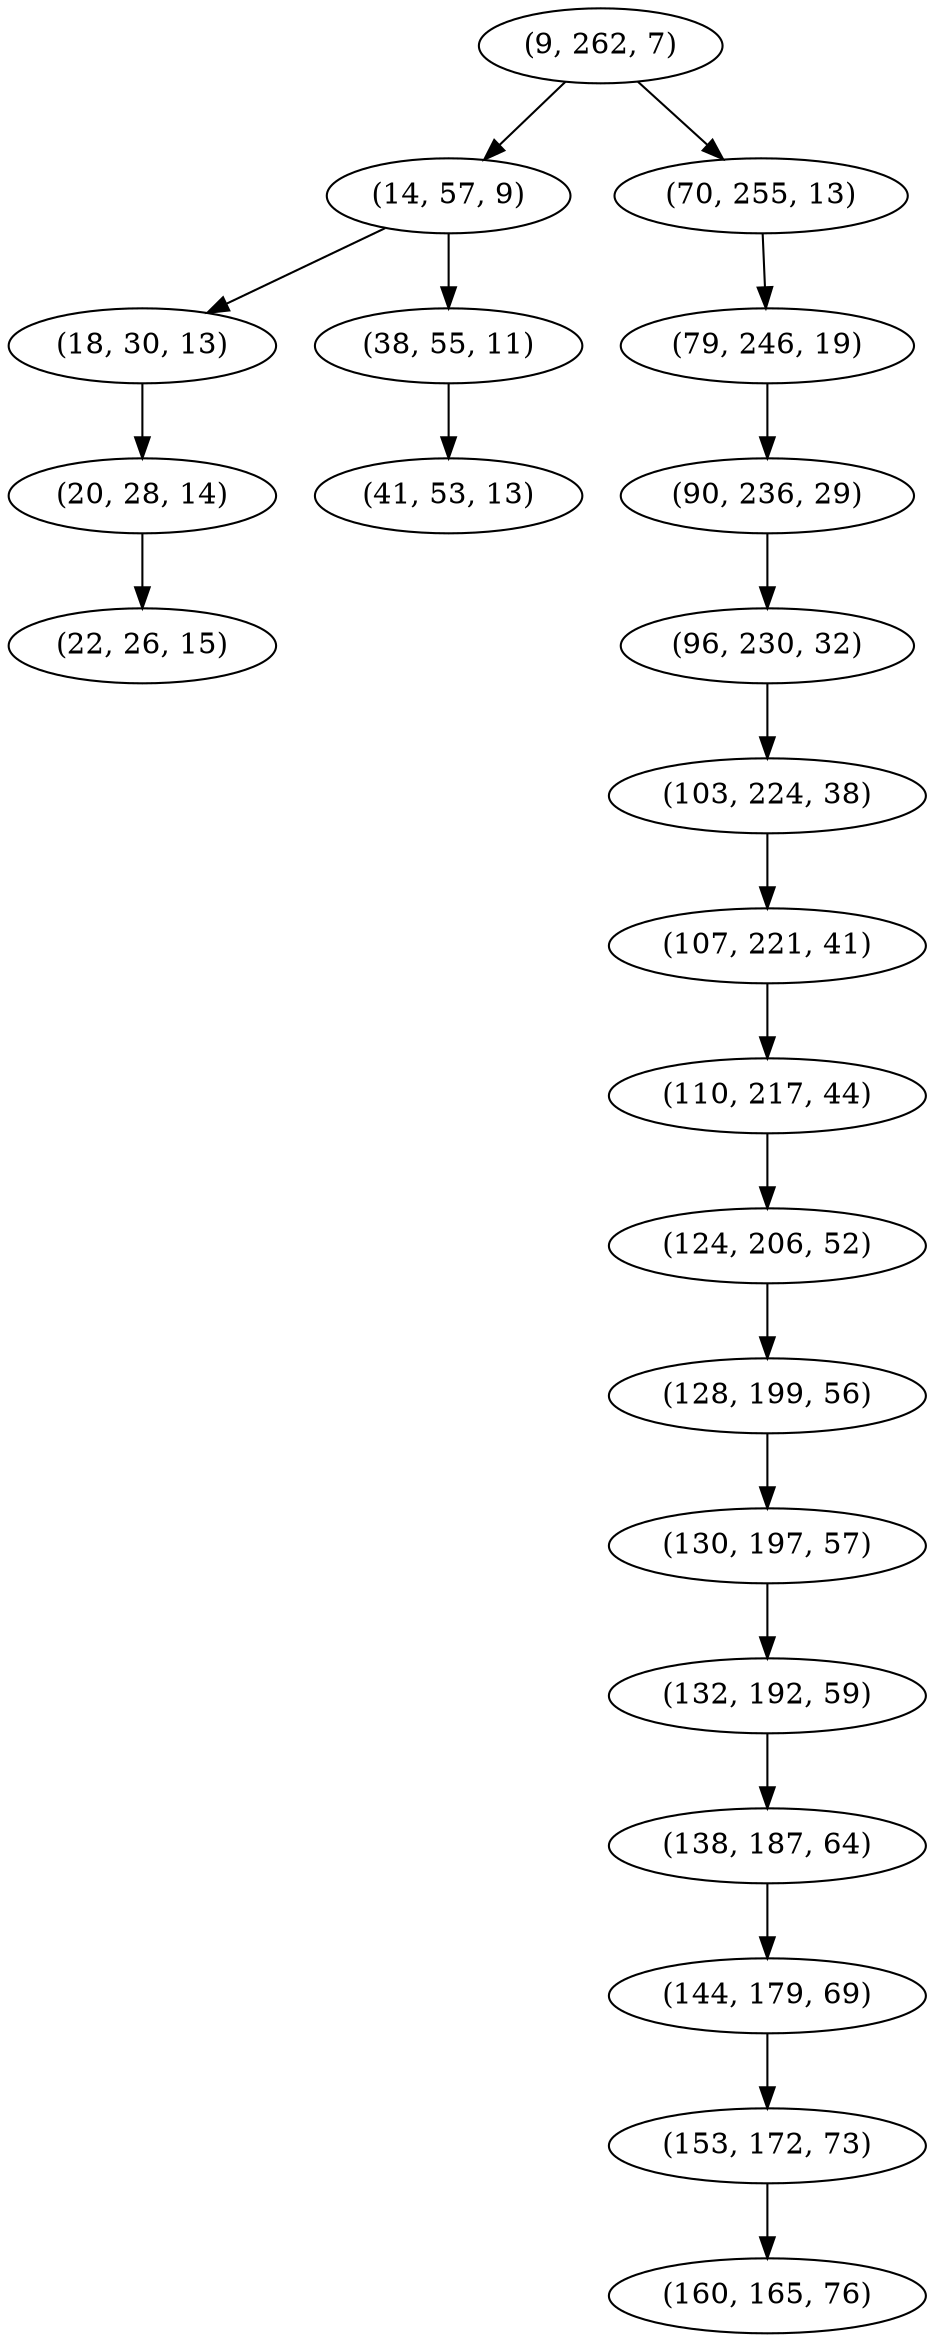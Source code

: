digraph tree {
    "(9, 262, 7)";
    "(14, 57, 9)";
    "(18, 30, 13)";
    "(20, 28, 14)";
    "(22, 26, 15)";
    "(38, 55, 11)";
    "(41, 53, 13)";
    "(70, 255, 13)";
    "(79, 246, 19)";
    "(90, 236, 29)";
    "(96, 230, 32)";
    "(103, 224, 38)";
    "(107, 221, 41)";
    "(110, 217, 44)";
    "(124, 206, 52)";
    "(128, 199, 56)";
    "(130, 197, 57)";
    "(132, 192, 59)";
    "(138, 187, 64)";
    "(144, 179, 69)";
    "(153, 172, 73)";
    "(160, 165, 76)";
    "(9, 262, 7)" -> "(14, 57, 9)";
    "(9, 262, 7)" -> "(70, 255, 13)";
    "(14, 57, 9)" -> "(18, 30, 13)";
    "(14, 57, 9)" -> "(38, 55, 11)";
    "(18, 30, 13)" -> "(20, 28, 14)";
    "(20, 28, 14)" -> "(22, 26, 15)";
    "(38, 55, 11)" -> "(41, 53, 13)";
    "(70, 255, 13)" -> "(79, 246, 19)";
    "(79, 246, 19)" -> "(90, 236, 29)";
    "(90, 236, 29)" -> "(96, 230, 32)";
    "(96, 230, 32)" -> "(103, 224, 38)";
    "(103, 224, 38)" -> "(107, 221, 41)";
    "(107, 221, 41)" -> "(110, 217, 44)";
    "(110, 217, 44)" -> "(124, 206, 52)";
    "(124, 206, 52)" -> "(128, 199, 56)";
    "(128, 199, 56)" -> "(130, 197, 57)";
    "(130, 197, 57)" -> "(132, 192, 59)";
    "(132, 192, 59)" -> "(138, 187, 64)";
    "(138, 187, 64)" -> "(144, 179, 69)";
    "(144, 179, 69)" -> "(153, 172, 73)";
    "(153, 172, 73)" -> "(160, 165, 76)";
}
